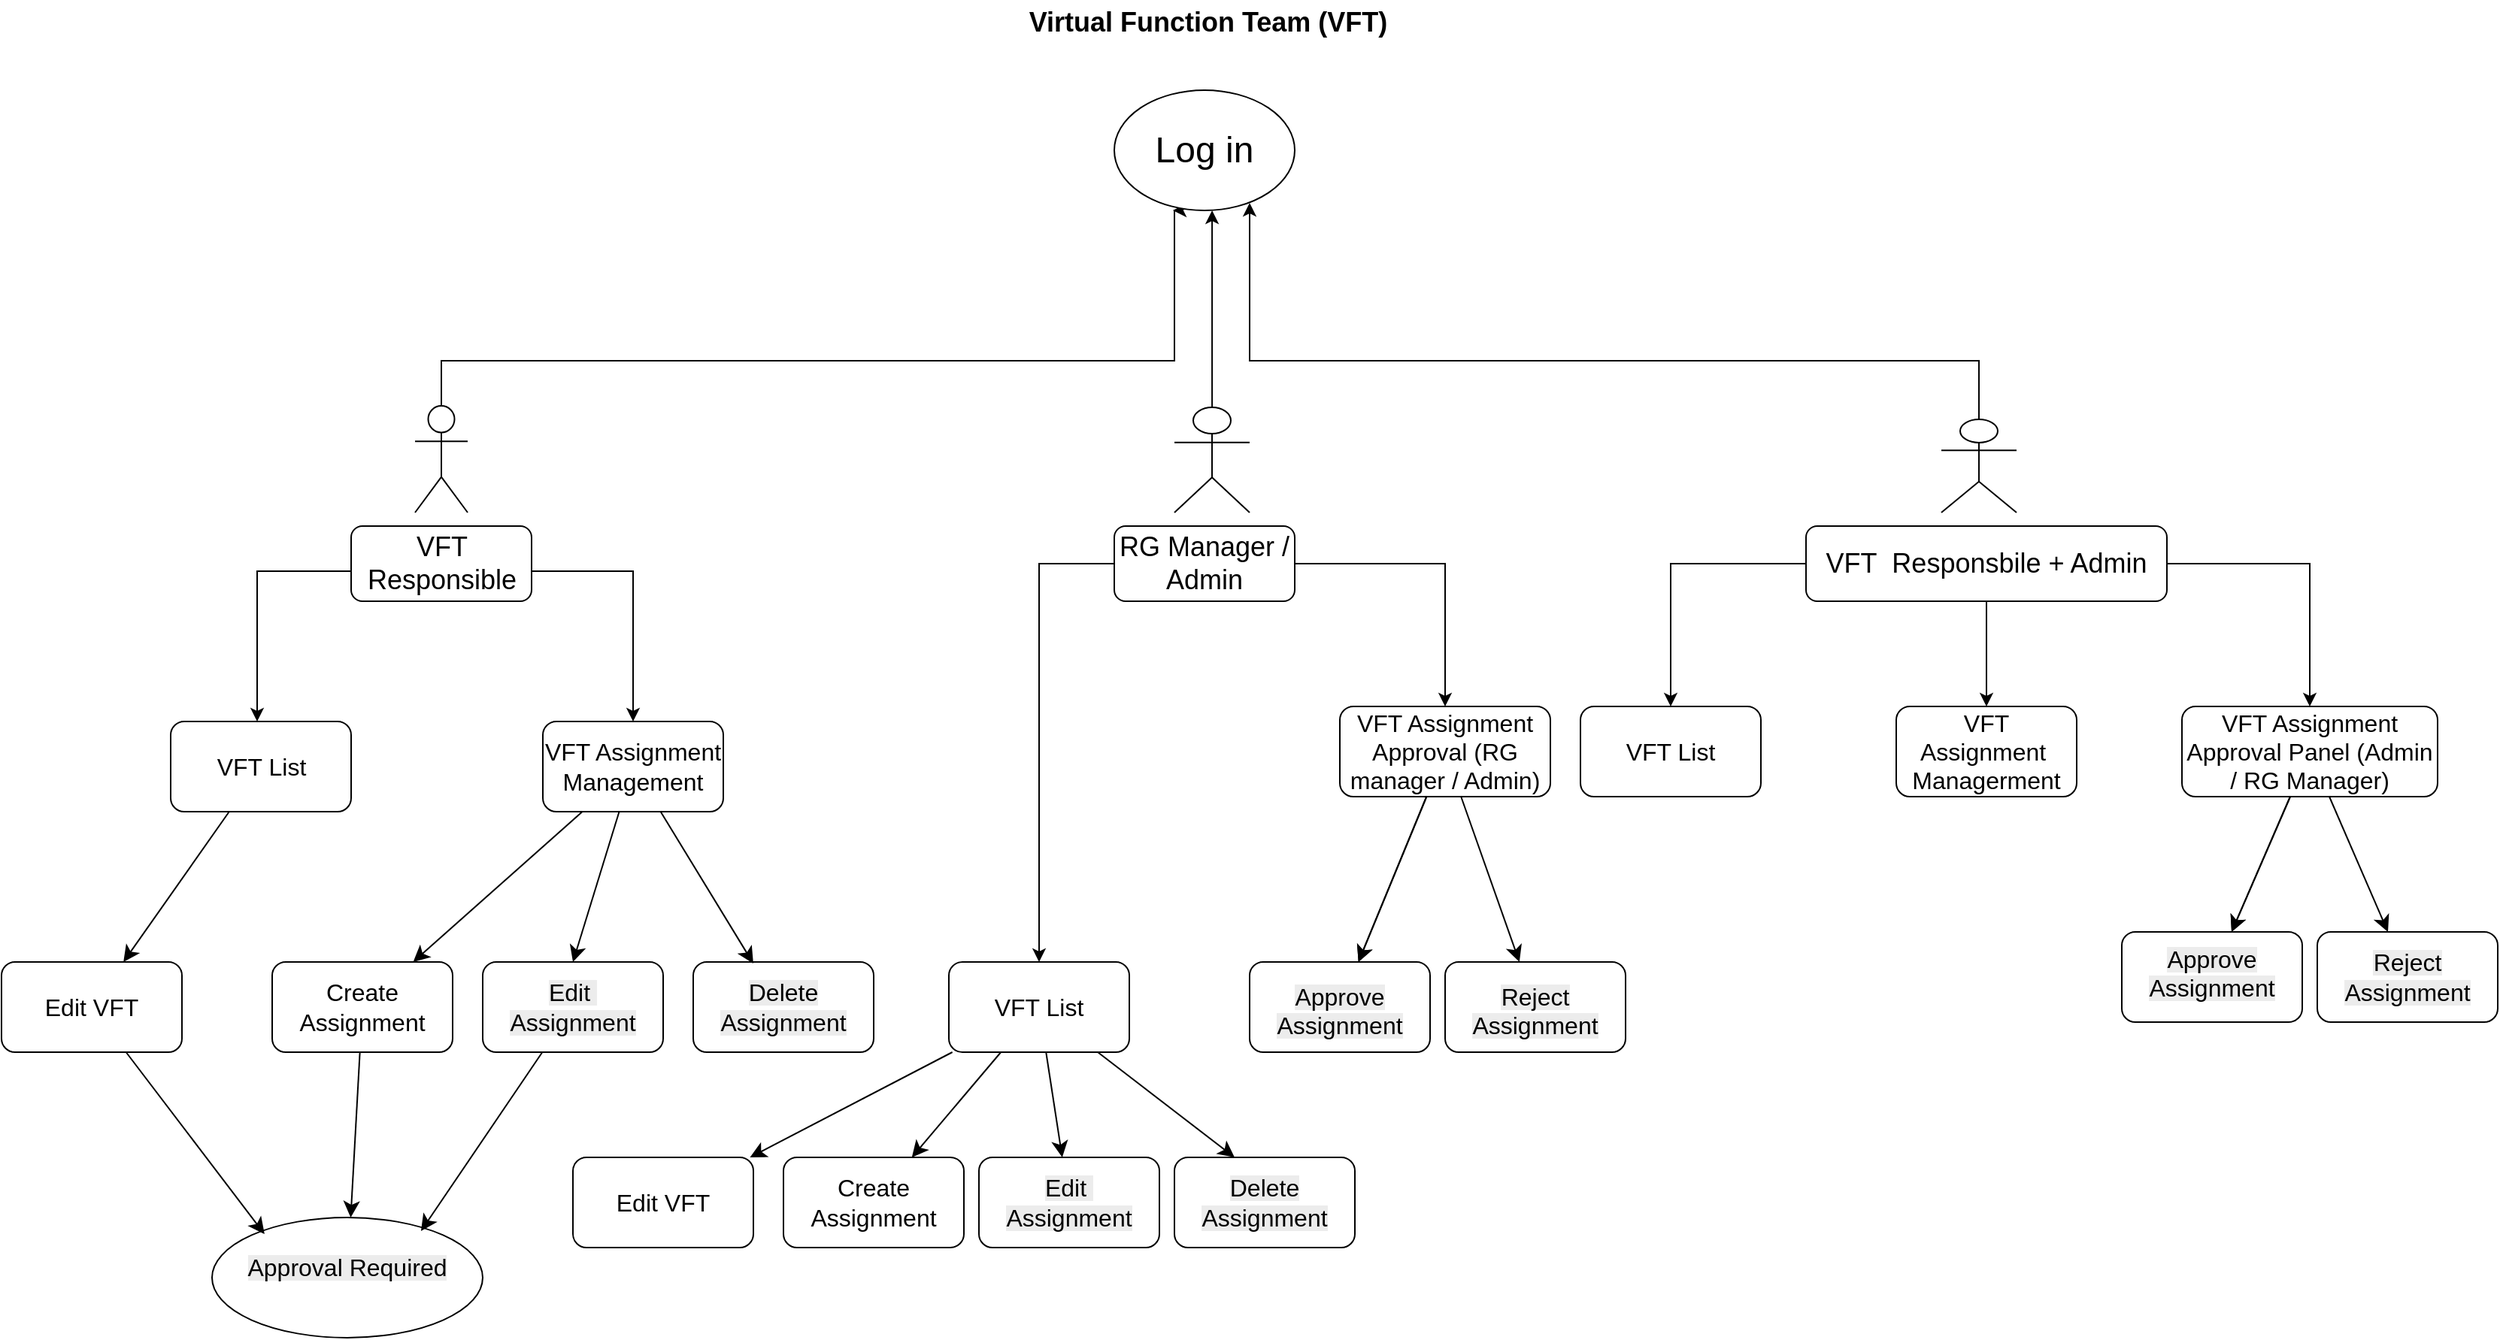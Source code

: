 <mxfile version="28.0.7">
  <diagram name="Page-1" id="QZUfZD405yA-LEJdmu-g">
    <mxGraphModel dx="2470" dy="921" grid="1" gridSize="10" guides="1" tooltips="1" connect="1" arrows="1" fold="1" page="1" pageScale="1" pageWidth="850" pageHeight="1100" math="0" shadow="0">
      <root>
        <mxCell id="0" />
        <mxCell id="1" parent="0" />
        <mxCell id="9tK4x2b667_dypUiwHpl-59" value="&lt;b&gt;&lt;font style=&quot;font-size: 18px;&quot;&gt;Virtual Function Team (VFT)&amp;nbsp;&lt;/font&gt;&lt;/b&gt;" style="text;strokeColor=none;align=center;fillColor=none;html=1;verticalAlign=middle;whiteSpace=wrap;rounded=0;" parent="1" vertex="1">
          <mxGeometry x="-310" y="10" width="590" height="30" as="geometry" />
        </mxCell>
        <mxCell id="9tK4x2b667_dypUiwHpl-67" value="" style="edgeStyle=orthogonalEdgeStyle;rounded=0;orthogonalLoop=1;jettySize=auto;html=1;exitX=0.5;exitY=0;exitDx=0;exitDy=0;exitPerimeter=0;entryX=0.325;entryY=1;entryDx=0;entryDy=0;entryPerimeter=0;" parent="1" source="9tK4x2b667_dypUiwHpl-60" edge="1" target="9tK4x2b667_dypUiwHpl-64">
          <mxGeometry relative="1" as="geometry">
            <mxPoint x="-40" y="160" as="targetPoint" />
            <Array as="points">
              <mxPoint x="-527" y="250" />
              <mxPoint x="-40" y="250" />
            </Array>
          </mxGeometry>
        </mxCell>
        <mxCell id="9tK4x2b667_dypUiwHpl-60" value="Actor" style="shape=umlActor;verticalLabelPosition=bottom;verticalAlign=top;html=1;outlineConnect=0;" parent="1" vertex="1">
          <mxGeometry x="-545" y="280" width="35" height="71" as="geometry" />
        </mxCell>
        <mxCell id="9tK4x2b667_dypUiwHpl-72" value="" style="edgeStyle=orthogonalEdgeStyle;rounded=0;orthogonalLoop=1;jettySize=auto;html=1;entryX=0.542;entryY=1;entryDx=0;entryDy=0;entryPerimeter=0;" parent="1" source="9tK4x2b667_dypUiwHpl-63" target="9tK4x2b667_dypUiwHpl-64" edge="1">
          <mxGeometry relative="1" as="geometry">
            <mxPoint x="-20" y="170" as="targetPoint" />
          </mxGeometry>
        </mxCell>
        <mxCell id="9tK4x2b667_dypUiwHpl-63" value="Actor" style="shape=umlActor;verticalLabelPosition=bottom;verticalAlign=top;html=1;outlineConnect=0;" parent="1" vertex="1">
          <mxGeometry x="-40" y="281" width="50" height="70" as="geometry" />
        </mxCell>
        <mxCell id="9tK4x2b667_dypUiwHpl-64" value="&lt;font style=&quot;font-size: 24px;&quot;&gt;Log in&lt;/font&gt;" style="ellipse;whiteSpace=wrap;html=1;" parent="1" vertex="1">
          <mxGeometry x="-80" y="70" width="120" height="80" as="geometry" />
        </mxCell>
        <mxCell id="9tK4x2b667_dypUiwHpl-78" value="" style="edgeStyle=orthogonalEdgeStyle;rounded=0;orthogonalLoop=1;jettySize=auto;html=1;exitX=0.5;exitY=0;exitDx=0;exitDy=0;exitPerimeter=0;entryX=0.75;entryY=0.938;entryDx=0;entryDy=0;entryPerimeter=0;" parent="1" edge="1" target="9tK4x2b667_dypUiwHpl-64">
          <mxGeometry relative="1" as="geometry">
            <mxPoint x="495" y="299" as="sourcePoint" />
            <mxPoint x="10" y="160" as="targetPoint" />
            <Array as="points">
              <mxPoint x="495" y="250" />
              <mxPoint x="10" y="250" />
            </Array>
          </mxGeometry>
        </mxCell>
        <mxCell id="9tK4x2b667_dypUiwHpl-75" value="Actor" style="shape=umlActor;verticalLabelPosition=bottom;verticalAlign=top;html=1;outlineConnect=0;" parent="1" vertex="1">
          <mxGeometry x="470" y="289" width="50" height="62" as="geometry" />
        </mxCell>
        <mxCell id="MXLNrHlSr9Uq1XD_Xu4V-3" value="" style="edgeStyle=orthogonalEdgeStyle;rounded=0;orthogonalLoop=1;jettySize=auto;html=1;" parent="1" source="9tK4x2b667_dypUiwHpl-92" target="MXLNrHlSr9Uq1XD_Xu4V-2" edge="1">
          <mxGeometry relative="1" as="geometry">
            <Array as="points">
              <mxPoint x="-650" y="390" />
            </Array>
          </mxGeometry>
        </mxCell>
        <mxCell id="MXLNrHlSr9Uq1XD_Xu4V-7" value="" style="edgeStyle=orthogonalEdgeStyle;rounded=0;orthogonalLoop=1;jettySize=auto;html=1;" parent="1" edge="1">
          <mxGeometry relative="1" as="geometry">
            <mxPoint x="-500" y="390" as="sourcePoint" />
            <mxPoint x="-400" y="490" as="targetPoint" />
            <Array as="points">
              <mxPoint x="-400" y="390" />
            </Array>
          </mxGeometry>
        </mxCell>
        <mxCell id="9tK4x2b667_dypUiwHpl-92" value="&lt;font style=&quot;font-size: 18px;&quot;&gt;VFT Responsible&lt;/font&gt;" style="rounded=1;whiteSpace=wrap;html=1;" parent="1" vertex="1">
          <mxGeometry x="-587.5" y="360" width="120" height="50" as="geometry" />
        </mxCell>
        <mxCell id="MXLNrHlSr9Uq1XD_Xu4V-9" value="" style="edgeStyle=orthogonalEdgeStyle;rounded=0;orthogonalLoop=1;jettySize=auto;html=1;" parent="1" source="9tK4x2b667_dypUiwHpl-98" target="MXLNrHlSr9Uq1XD_Xu4V-8" edge="1">
          <mxGeometry relative="1" as="geometry">
            <Array as="points">
              <mxPoint x="-130" y="385" />
            </Array>
          </mxGeometry>
        </mxCell>
        <mxCell id="MXLNrHlSr9Uq1XD_Xu4V-11" value="" style="edgeStyle=orthogonalEdgeStyle;rounded=0;orthogonalLoop=1;jettySize=auto;html=1;" parent="1" source="9tK4x2b667_dypUiwHpl-98" target="MXLNrHlSr9Uq1XD_Xu4V-10" edge="1">
          <mxGeometry relative="1" as="geometry" />
        </mxCell>
        <mxCell id="9tK4x2b667_dypUiwHpl-98" value="&lt;font style=&quot;font-size: 18px;&quot;&gt;RG Manager / Admin&lt;/font&gt;" style="rounded=1;whiteSpace=wrap;html=1;" parent="1" vertex="1">
          <mxGeometry x="-80" y="360" width="120" height="50" as="geometry" />
        </mxCell>
        <mxCell id="MXLNrHlSr9Uq1XD_Xu4V-17" value="" style="edgeStyle=orthogonalEdgeStyle;rounded=0;orthogonalLoop=1;jettySize=auto;html=1;" parent="1" source="9tK4x2b667_dypUiwHpl-100" target="MXLNrHlSr9Uq1XD_Xu4V-16" edge="1">
          <mxGeometry relative="1" as="geometry" />
        </mxCell>
        <mxCell id="MXLNrHlSr9Uq1XD_Xu4V-19" value="" style="edgeStyle=orthogonalEdgeStyle;rounded=0;orthogonalLoop=1;jettySize=auto;html=1;" parent="1" source="9tK4x2b667_dypUiwHpl-100" target="MXLNrHlSr9Uq1XD_Xu4V-18" edge="1">
          <mxGeometry relative="1" as="geometry" />
        </mxCell>
        <mxCell id="MXLNrHlSr9Uq1XD_Xu4V-21" value="" style="edgeStyle=orthogonalEdgeStyle;rounded=0;orthogonalLoop=1;jettySize=auto;html=1;" parent="1" source="9tK4x2b667_dypUiwHpl-100" target="MXLNrHlSr9Uq1XD_Xu4V-20" edge="1">
          <mxGeometry relative="1" as="geometry" />
        </mxCell>
        <mxCell id="9tK4x2b667_dypUiwHpl-100" value="&lt;font style=&quot;font-size: 18px;&quot;&gt;VFT&amp;nbsp; Responsbile + Admin&lt;/font&gt;" style="rounded=1;whiteSpace=wrap;html=1;" parent="1" vertex="1">
          <mxGeometry x="380" y="360" width="240" height="50" as="geometry" />
        </mxCell>
        <mxCell id="xVE2w1B-XL7oOSJcQJmJ-2" value="" style="edgeStyle=none;curved=1;rounded=0;orthogonalLoop=1;jettySize=auto;html=1;fontSize=12;startSize=8;endSize=8;" edge="1" parent="1" source="MXLNrHlSr9Uq1XD_Xu4V-2" target="xVE2w1B-XL7oOSJcQJmJ-1">
          <mxGeometry relative="1" as="geometry" />
        </mxCell>
        <mxCell id="MXLNrHlSr9Uq1XD_Xu4V-2" value="&lt;font style=&quot;font-size: 16px;&quot;&gt;VFT List&lt;/font&gt;" style="rounded=1;whiteSpace=wrap;html=1;" parent="1" vertex="1">
          <mxGeometry x="-707.5" y="490" width="120" height="60" as="geometry" />
        </mxCell>
        <mxCell id="xVE2w1B-XL7oOSJcQJmJ-36" style="edgeStyle=none;curved=1;rounded=0;orthogonalLoop=1;jettySize=auto;html=1;fontSize=12;startSize=8;endSize=8;" edge="1" parent="1" source="MXLNrHlSr9Uq1XD_Xu4V-6" target="xVE2w1B-XL7oOSJcQJmJ-34">
          <mxGeometry relative="1" as="geometry" />
        </mxCell>
        <mxCell id="xVE2w1B-XL7oOSJcQJmJ-49" style="edgeStyle=none;curved=1;rounded=0;orthogonalLoop=1;jettySize=auto;html=1;entryX=0.5;entryY=0;entryDx=0;entryDy=0;fontSize=12;startSize=8;endSize=8;" edge="1" parent="1" source="MXLNrHlSr9Uq1XD_Xu4V-6" target="xVE2w1B-XL7oOSJcQJmJ-33">
          <mxGeometry relative="1" as="geometry" />
        </mxCell>
        <mxCell id="MXLNrHlSr9Uq1XD_Xu4V-6" value="&lt;font style=&quot;font-size: 16px;&quot;&gt;VFT Assignment Management&lt;/font&gt;" style="whiteSpace=wrap;html=1;rounded=1;" parent="1" vertex="1">
          <mxGeometry x="-460" y="490" width="120" height="60" as="geometry" />
        </mxCell>
        <mxCell id="xVE2w1B-XL7oOSJcQJmJ-61" value="" style="edgeStyle=none;curved=1;rounded=0;orthogonalLoop=1;jettySize=auto;html=1;fontSize=12;startSize=8;endSize=8;" edge="1" parent="1" source="MXLNrHlSr9Uq1XD_Xu4V-8" target="xVE2w1B-XL7oOSJcQJmJ-60">
          <mxGeometry relative="1" as="geometry" />
        </mxCell>
        <mxCell id="xVE2w1B-XL7oOSJcQJmJ-63" value="" style="edgeStyle=none;curved=1;rounded=0;orthogonalLoop=1;jettySize=auto;html=1;fontSize=12;startSize=8;endSize=8;" edge="1" parent="1" source="MXLNrHlSr9Uq1XD_Xu4V-8" target="xVE2w1B-XL7oOSJcQJmJ-62">
          <mxGeometry relative="1" as="geometry" />
        </mxCell>
        <mxCell id="xVE2w1B-XL7oOSJcQJmJ-67" value="" style="edgeStyle=none;curved=1;rounded=0;orthogonalLoop=1;jettySize=auto;html=1;fontSize=12;startSize=8;endSize=8;" edge="1" parent="1" source="MXLNrHlSr9Uq1XD_Xu4V-8" target="xVE2w1B-XL7oOSJcQJmJ-66">
          <mxGeometry relative="1" as="geometry" />
        </mxCell>
        <mxCell id="xVE2w1B-XL7oOSJcQJmJ-68" style="edgeStyle=none;curved=1;rounded=0;orthogonalLoop=1;jettySize=auto;html=1;fontSize=12;startSize=8;endSize=8;" edge="1" parent="1" source="MXLNrHlSr9Uq1XD_Xu4V-8">
          <mxGeometry relative="1" as="geometry">
            <mxPoint y="780" as="targetPoint" />
          </mxGeometry>
        </mxCell>
        <mxCell id="MXLNrHlSr9Uq1XD_Xu4V-8" value="&lt;font style=&quot;font-size: 16px;&quot;&gt;VFT List&lt;/font&gt;" style="whiteSpace=wrap;html=1;rounded=1;" parent="1" vertex="1">
          <mxGeometry x="-190" y="650" width="120" height="60" as="geometry" />
        </mxCell>
        <mxCell id="xVE2w1B-XL7oOSJcQJmJ-51" value="" style="edgeStyle=none;curved=1;rounded=0;orthogonalLoop=1;jettySize=auto;html=1;fontSize=12;startSize=8;endSize=8;" edge="1" parent="1" source="MXLNrHlSr9Uq1XD_Xu4V-10" target="xVE2w1B-XL7oOSJcQJmJ-50">
          <mxGeometry relative="1" as="geometry" />
        </mxCell>
        <mxCell id="xVE2w1B-XL7oOSJcQJmJ-52" value="" style="edgeStyle=none;curved=1;rounded=0;orthogonalLoop=1;jettySize=auto;html=1;fontSize=12;startSize=8;endSize=8;" edge="1" parent="1" source="MXLNrHlSr9Uq1XD_Xu4V-10" target="xVE2w1B-XL7oOSJcQJmJ-50">
          <mxGeometry relative="1" as="geometry" />
        </mxCell>
        <mxCell id="xVE2w1B-XL7oOSJcQJmJ-54" style="edgeStyle=none;curved=1;rounded=0;orthogonalLoop=1;jettySize=auto;html=1;fontSize=12;startSize=8;endSize=8;" edge="1" parent="1" source="MXLNrHlSr9Uq1XD_Xu4V-10" target="xVE2w1B-XL7oOSJcQJmJ-53">
          <mxGeometry relative="1" as="geometry" />
        </mxCell>
        <mxCell id="MXLNrHlSr9Uq1XD_Xu4V-10" value="&lt;font style=&quot;font-size: 16px;&quot;&gt;VFT Assignment Approval (RG manager / Admin)&lt;/font&gt;" style="whiteSpace=wrap;html=1;rounded=1;" parent="1" vertex="1">
          <mxGeometry x="70" y="480" width="140" height="60" as="geometry" />
        </mxCell>
        <mxCell id="MXLNrHlSr9Uq1XD_Xu4V-16" value="&lt;font style=&quot;font-size: 16px;&quot;&gt;VFT List&lt;/font&gt;" style="whiteSpace=wrap;html=1;rounded=1;" parent="1" vertex="1">
          <mxGeometry x="230" y="480" width="120" height="60" as="geometry" />
        </mxCell>
        <mxCell id="xVE2w1B-XL7oOSJcQJmJ-73" value="" style="edgeStyle=none;curved=1;rounded=0;orthogonalLoop=1;jettySize=auto;html=1;fontSize=12;startSize=8;endSize=8;" edge="1" parent="1" source="MXLNrHlSr9Uq1XD_Xu4V-18" target="xVE2w1B-XL7oOSJcQJmJ-72">
          <mxGeometry relative="1" as="geometry" />
        </mxCell>
        <mxCell id="xVE2w1B-XL7oOSJcQJmJ-74" value="" style="edgeStyle=none;curved=1;rounded=0;orthogonalLoop=1;jettySize=auto;html=1;fontSize=12;startSize=8;endSize=8;" edge="1" parent="1" source="MXLNrHlSr9Uq1XD_Xu4V-18" target="xVE2w1B-XL7oOSJcQJmJ-72">
          <mxGeometry relative="1" as="geometry" />
        </mxCell>
        <mxCell id="xVE2w1B-XL7oOSJcQJmJ-78" value="" style="edgeStyle=none;curved=1;rounded=0;orthogonalLoop=1;jettySize=auto;html=1;fontSize=12;startSize=8;endSize=8;" edge="1" parent="1" source="MXLNrHlSr9Uq1XD_Xu4V-18" target="xVE2w1B-XL7oOSJcQJmJ-77">
          <mxGeometry relative="1" as="geometry" />
        </mxCell>
        <mxCell id="MXLNrHlSr9Uq1XD_Xu4V-18" value="&lt;font style=&quot;font-size: 16px;&quot;&gt;VFT Assignment Approval Panel (Admin / RG Manager)&lt;/font&gt;" style="whiteSpace=wrap;html=1;rounded=1;" parent="1" vertex="1">
          <mxGeometry x="630" y="480" width="170" height="60" as="geometry" />
        </mxCell>
        <mxCell id="MXLNrHlSr9Uq1XD_Xu4V-20" value="&lt;font style=&quot;font-size: 16px;&quot;&gt;VFT Assignment&amp;nbsp; Managerment&lt;/font&gt;" style="whiteSpace=wrap;html=1;rounded=1;" parent="1" vertex="1">
          <mxGeometry x="440" y="480" width="120" height="60" as="geometry" />
        </mxCell>
        <mxCell id="xVE2w1B-XL7oOSJcQJmJ-1" value="&lt;span style=&quot;font-size: 16px;&quot;&gt;Edit VFT&lt;/span&gt;" style="rounded=1;whiteSpace=wrap;html=1;" vertex="1" parent="1">
          <mxGeometry x="-820" y="650" width="120" height="60" as="geometry" />
        </mxCell>
        <mxCell id="xVE2w1B-XL7oOSJcQJmJ-31" value="&#xa;&lt;span style=&quot;color: rgb(0, 0, 0); font-family: Helvetica; font-size: 16px; font-style: normal; font-variant-ligatures: normal; font-variant-caps: normal; font-weight: 400; letter-spacing: normal; orphans: 2; text-align: center; text-indent: 0px; text-transform: none; widows: 2; word-spacing: 0px; -webkit-text-stroke-width: 0px; white-space: normal; background-color: rgb(236, 236, 236); text-decoration-thickness: initial; text-decoration-style: initial; text-decoration-color: initial; display: inline !important; float: none;&quot;&gt;Approval Required&lt;/span&gt;&#xa;&#xa;" style="ellipse;whiteSpace=wrap;html=1;" vertex="1" parent="1">
          <mxGeometry x="-680" y="820" width="180" height="80" as="geometry" />
        </mxCell>
        <mxCell id="xVE2w1B-XL7oOSJcQJmJ-32" value="&lt;br&gt;&lt;span style=&quot;color: rgb(0, 0, 0); font-family: Helvetica; font-size: 16px; font-style: normal; font-variant-ligatures: normal; font-variant-caps: normal; font-weight: 400; letter-spacing: normal; orphans: 2; text-align: center; text-indent: 0px; text-transform: none; widows: 2; word-spacing: 0px; -webkit-text-stroke-width: 0px; white-space: normal; background-color: rgb(236, 236, 236); text-decoration-thickness: initial; text-decoration-style: initial; text-decoration-color: initial; float: none; display: inline !important;&quot;&gt;Delete Assignment&lt;/span&gt;&lt;div&gt;&lt;br&gt;&lt;/div&gt;" style="rounded=1;whiteSpace=wrap;html=1;" vertex="1" parent="1">
          <mxGeometry x="-360" y="650" width="120" height="60" as="geometry" />
        </mxCell>
        <mxCell id="xVE2w1B-XL7oOSJcQJmJ-33" value="&lt;br&gt;&lt;span style=&quot;color: rgb(0, 0, 0); font-family: Helvetica; font-size: 16px; font-style: normal; font-variant-ligatures: normal; font-variant-caps: normal; font-weight: 400; letter-spacing: normal; orphans: 2; text-align: center; text-indent: 0px; text-transform: none; widows: 2; word-spacing: 0px; -webkit-text-stroke-width: 0px; white-space: normal; background-color: rgb(236, 236, 236); text-decoration-thickness: initial; text-decoration-style: initial; text-decoration-color: initial; float: none; display: inline !important;&quot;&gt;Edit&amp;nbsp;&lt;/span&gt;&lt;div&gt;&lt;span style=&quot;color: rgb(0, 0, 0); font-family: Helvetica; font-size: 16px; font-style: normal; font-variant-ligatures: normal; font-variant-caps: normal; font-weight: 400; letter-spacing: normal; orphans: 2; text-align: center; text-indent: 0px; text-transform: none; widows: 2; word-spacing: 0px; -webkit-text-stroke-width: 0px; white-space: normal; background-color: rgb(236, 236, 236); text-decoration-thickness: initial; text-decoration-style: initial; text-decoration-color: initial; float: none; display: inline !important;&quot;&gt;Assignment&lt;/span&gt;&lt;div&gt;&lt;br&gt;&lt;/div&gt;&lt;/div&gt;" style="rounded=1;whiteSpace=wrap;html=1;" vertex="1" parent="1">
          <mxGeometry x="-500" y="650" width="120" height="60" as="geometry" />
        </mxCell>
        <mxCell id="xVE2w1B-XL7oOSJcQJmJ-47" style="edgeStyle=none;curved=1;rounded=0;orthogonalLoop=1;jettySize=auto;html=1;fontSize=12;startSize=8;endSize=8;" edge="1" parent="1" source="xVE2w1B-XL7oOSJcQJmJ-34" target="xVE2w1B-XL7oOSJcQJmJ-31">
          <mxGeometry relative="1" as="geometry" />
        </mxCell>
        <mxCell id="xVE2w1B-XL7oOSJcQJmJ-34" value="&lt;span style=&quot;font-size: 16px;&quot;&gt;Create Assignment&lt;/span&gt;" style="rounded=1;whiteSpace=wrap;html=1;" vertex="1" parent="1">
          <mxGeometry x="-640" y="650" width="120" height="60" as="geometry" />
        </mxCell>
        <mxCell id="xVE2w1B-XL7oOSJcQJmJ-38" style="edgeStyle=none;curved=1;rounded=0;orthogonalLoop=1;jettySize=auto;html=1;entryX=0.333;entryY=0.017;entryDx=0;entryDy=0;entryPerimeter=0;fontSize=12;startSize=8;endSize=8;" edge="1" parent="1" source="MXLNrHlSr9Uq1XD_Xu4V-6" target="xVE2w1B-XL7oOSJcQJmJ-32">
          <mxGeometry relative="1" as="geometry" />
        </mxCell>
        <mxCell id="xVE2w1B-XL7oOSJcQJmJ-46" style="edgeStyle=none;curved=1;rounded=0;orthogonalLoop=1;jettySize=auto;html=1;entryX=0.194;entryY=0.138;entryDx=0;entryDy=0;entryPerimeter=0;fontSize=12;startSize=8;endSize=8;" edge="1" parent="1" source="xVE2w1B-XL7oOSJcQJmJ-1" target="xVE2w1B-XL7oOSJcQJmJ-31">
          <mxGeometry relative="1" as="geometry" />
        </mxCell>
        <mxCell id="xVE2w1B-XL7oOSJcQJmJ-48" style="edgeStyle=none;curved=1;rounded=0;orthogonalLoop=1;jettySize=auto;html=1;entryX=0.772;entryY=0.113;entryDx=0;entryDy=0;entryPerimeter=0;fontSize=12;startSize=8;endSize=8;" edge="1" parent="1" source="xVE2w1B-XL7oOSJcQJmJ-33" target="xVE2w1B-XL7oOSJcQJmJ-31">
          <mxGeometry relative="1" as="geometry" />
        </mxCell>
        <mxCell id="xVE2w1B-XL7oOSJcQJmJ-50" value="&lt;br&gt;&lt;br style=&quot;forced-color-adjust: none;&quot;&gt;&lt;span style=&quot;forced-color-adjust: none; color: rgb(0, 0, 0); font-family: Helvetica; font-size: 16px; font-style: normal; font-variant-ligatures: normal; font-variant-caps: normal; font-weight: 400; letter-spacing: normal; orphans: 2; text-align: center; text-indent: 0px; text-transform: none; widows: 2; word-spacing: 0px; -webkit-text-stroke-width: 0px; white-space: normal; background-color: rgb(236, 236, 236); text-decoration-thickness: initial; text-decoration-style: initial; text-decoration-color: initial; float: none; display: inline !important;&quot;&gt;&lt;br&gt;&lt;/span&gt;&lt;div&gt;&lt;span style=&quot;forced-color-adjust: none; color: rgb(0, 0, 0); font-family: Helvetica; font-size: 16px; font-style: normal; font-variant-ligatures: normal; font-variant-caps: normal; font-weight: 400; letter-spacing: normal; orphans: 2; text-align: center; text-indent: 0px; text-transform: none; widows: 2; word-spacing: 0px; -webkit-text-stroke-width: 0px; white-space: normal; background-color: rgb(236, 236, 236); text-decoration-thickness: initial; text-decoration-style: initial; text-decoration-color: initial; float: none; display: inline !important;&quot;&gt;Approve Assignment&lt;/span&gt;&lt;div style=&quot;forced-color-adjust: none;&quot;&gt;&lt;br style=&quot;forced-color-adjust: none; color: rgb(0, 0, 0); font-family: Helvetica; font-size: 12px; font-style: normal; font-variant-ligatures: normal; font-variant-caps: normal; font-weight: 400; letter-spacing: normal; orphans: 2; text-align: center; text-indent: 0px; text-transform: none; widows: 2; word-spacing: 0px; -webkit-text-stroke-width: 0px; white-space: normal; background-color: rgb(236, 236, 236); text-decoration-thickness: initial; text-decoration-style: initial; text-decoration-color: initial;&quot;&gt;&lt;br&gt;&lt;br&gt;&lt;/div&gt;&lt;/div&gt;" style="rounded=1;whiteSpace=wrap;html=1;" vertex="1" parent="1">
          <mxGeometry x="10" y="650" width="120" height="60" as="geometry" />
        </mxCell>
        <mxCell id="xVE2w1B-XL7oOSJcQJmJ-53" value="&lt;br&gt;&lt;br style=&quot;forced-color-adjust: none;&quot;&gt;&lt;span style=&quot;background-color: light-dark(rgb(236, 236, 236), rgb(34, 34, 34)); color: light-dark(rgb(0, 0, 0), rgb(237, 237, 237)); font-size: 16px;&quot;&gt;&lt;br&gt;&lt;/span&gt;&lt;div&gt;&lt;span style=&quot;background-color: light-dark(rgb(236, 236, 236), rgb(34, 34, 34)); color: light-dark(rgb(0, 0, 0), rgb(237, 237, 237)); font-size: 16px;&quot;&gt;Reject Assignment&lt;/span&gt;&lt;div&gt;&lt;div style=&quot;forced-color-adjust: none;&quot;&gt;&lt;br style=&quot;forced-color-adjust: none; color: rgb(0, 0, 0); font-family: Helvetica; font-size: 12px; font-style: normal; font-variant-ligatures: normal; font-variant-caps: normal; font-weight: 400; letter-spacing: normal; orphans: 2; text-align: center; text-indent: 0px; text-transform: none; widows: 2; word-spacing: 0px; -webkit-text-stroke-width: 0px; white-space: normal; background-color: rgb(236, 236, 236); text-decoration-thickness: initial; text-decoration-style: initial; text-decoration-color: initial;&quot;&gt;&lt;br&gt;&lt;br&gt;&lt;/div&gt;&lt;/div&gt;&lt;/div&gt;" style="rounded=1;whiteSpace=wrap;html=1;" vertex="1" parent="1">
          <mxGeometry x="140" y="650" width="120" height="60" as="geometry" />
        </mxCell>
        <mxCell id="xVE2w1B-XL7oOSJcQJmJ-60" value="&lt;span style=&quot;font-size: 16px;&quot;&gt;Edit VFT&lt;/span&gt;" style="rounded=1;whiteSpace=wrap;html=1;" vertex="1" parent="1">
          <mxGeometry x="-440" y="780" width="120" height="60" as="geometry" />
        </mxCell>
        <mxCell id="xVE2w1B-XL7oOSJcQJmJ-62" value="&lt;span style=&quot;font-size: 16px;&quot;&gt;Create Assignment&lt;/span&gt;" style="whiteSpace=wrap;html=1;rounded=1;" vertex="1" parent="1">
          <mxGeometry x="-300" y="780" width="120" height="60" as="geometry" />
        </mxCell>
        <mxCell id="xVE2w1B-XL7oOSJcQJmJ-66" value="&lt;br&gt;&lt;span style=&quot;color: rgb(0, 0, 0); font-size: 16px; background-color: rgb(236, 236, 236); float: none; display: inline !important;&quot;&gt;Edit&amp;nbsp;&lt;/span&gt;&lt;div&gt;&lt;span style=&quot;color: rgb(0, 0, 0); font-size: 16px; background-color: rgb(236, 236, 236); float: none; display: inline !important;&quot;&gt;Assignment&lt;/span&gt;&lt;div&gt;&lt;br&gt;&lt;/div&gt;&lt;/div&gt;" style="whiteSpace=wrap;html=1;rounded=1;" vertex="1" parent="1">
          <mxGeometry x="-170" y="780" width="120" height="60" as="geometry" />
        </mxCell>
        <mxCell id="xVE2w1B-XL7oOSJcQJmJ-69" value="&lt;br&gt;&lt;span style=&quot;color: rgb(0, 0, 0); font-size: 16px; background-color: rgb(236, 236, 236); float: none; display: inline !important;&quot;&gt;Delete Assignment&lt;/span&gt;&lt;div&gt;&lt;br&gt;&lt;/div&gt;" style="rounded=1;whiteSpace=wrap;html=1;" vertex="1" parent="1">
          <mxGeometry x="-40" y="780" width="120" height="60" as="geometry" />
        </mxCell>
        <mxCell id="xVE2w1B-XL7oOSJcQJmJ-72" value="&lt;br&gt;&lt;br&gt;&lt;span style=&quot;color: rgb(0, 0, 0); font-size: 16px; background-color: rgb(236, 236, 236); float: none; display: inline !important;&quot;&gt;&lt;br&gt;&lt;/span&gt;&lt;div&gt;&lt;span style=&quot;color: rgb(0, 0, 0); font-size: 16px; background-color: rgb(236, 236, 236); float: none; display: inline !important;&quot;&gt;Approve Assignment&lt;/span&gt;&lt;/div&gt;&lt;div&gt;&lt;span style=&quot;font-size: 16px;&quot;&gt;&lt;br&gt;&lt;/span&gt;&lt;/div&gt;&lt;div&gt;&lt;span style=&quot;font-size: 16px;&quot;&gt;&lt;br&gt;&lt;/span&gt;&lt;div&gt;&lt;br&gt;&lt;/div&gt;&lt;/div&gt;" style="rounded=1;whiteSpace=wrap;html=1;" vertex="1" parent="1">
          <mxGeometry x="590" y="630" width="120" height="60" as="geometry" />
        </mxCell>
        <mxCell id="xVE2w1B-XL7oOSJcQJmJ-77" value="&lt;br&gt;&lt;br&gt;&lt;span style=&quot;color: light-dark(rgb(0, 0, 0), rgb(237, 237, 237)); background-color: light-dark(rgb(236, 236, 236), rgb(34, 34, 34)); font-size: 16px;&quot;&gt;&lt;br&gt;&lt;/span&gt;&lt;div&gt;&lt;span style=&quot;background-color: light-dark(rgb(236, 236, 236), rgb(34, 34, 34)); color: light-dark(rgb(0, 0, 0), rgb(237, 237, 237)); font-size: 16px;&quot;&gt;Reject Assignment&lt;/span&gt;&lt;/div&gt;&lt;div&gt;&lt;span style=&quot;font-size: 16px;&quot;&gt;&lt;br&gt;&lt;/span&gt;&lt;div&gt;&lt;br style=&quot;color: rgb(0, 0, 0); background-color: rgb(236, 236, 236);&quot;&gt;&lt;br&gt;&lt;/div&gt;&lt;/div&gt;" style="rounded=1;whiteSpace=wrap;html=1;" vertex="1" parent="1">
          <mxGeometry x="720" y="630" width="120" height="60" as="geometry" />
        </mxCell>
      </root>
    </mxGraphModel>
  </diagram>
</mxfile>
